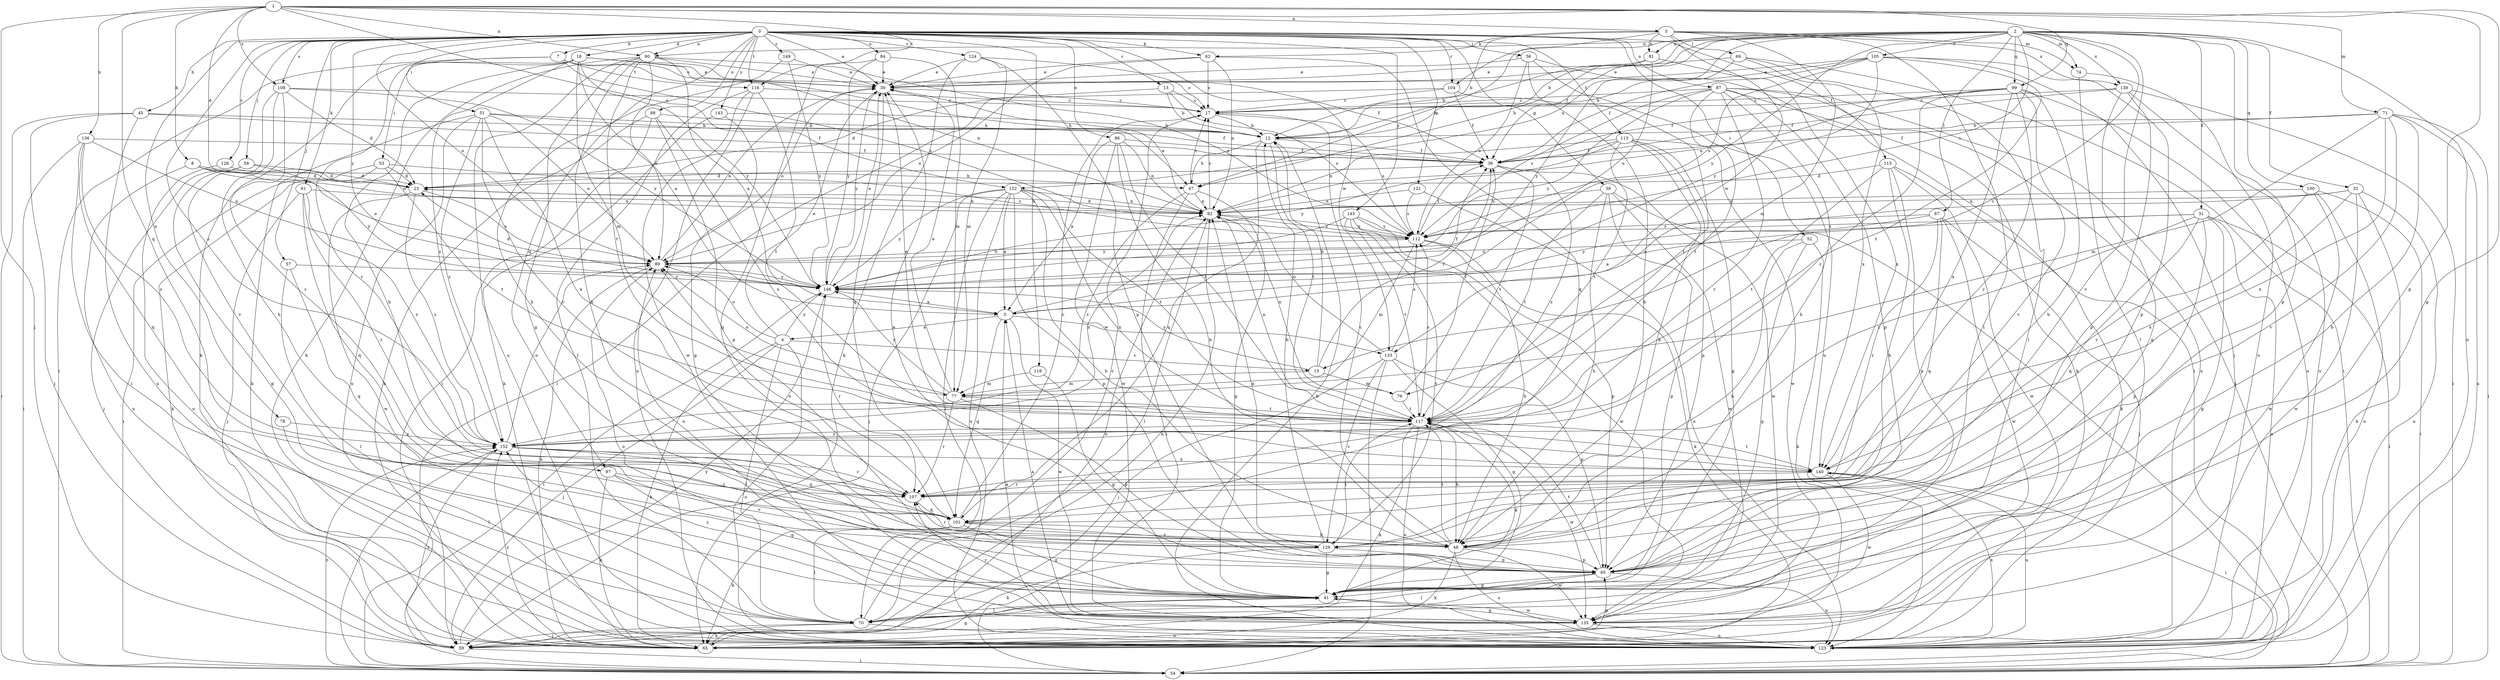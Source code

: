 strict digraph  {
0;
1;
2;
3;
4;
5;
7;
8;
12;
13;
15;
17;
18;
23;
30;
31;
32;
36;
38;
41;
45;
47;
48;
51;
52;
53;
54;
56;
57;
58;
59;
61;
62;
65;
67;
69;
70;
71;
74;
76;
77;
78;
80;
81;
82;
84;
86;
87;
88;
89;
95;
97;
99;
100;
101;
104;
105;
107;
108;
112;
113;
115;
116;
117;
118;
121;
122;
123;
124;
126;
129;
133;
135;
136;
138;
140;
143;
145;
146;
149;
152;
0 -> 7  [label=b];
0 -> 13  [label=c];
0 -> 18  [label=d];
0 -> 30  [label=e];
0 -> 38  [label=g];
0 -> 45  [label=h];
0 -> 51  [label=i];
0 -> 52  [label=i];
0 -> 56  [label=j];
0 -> 57  [label=j];
0 -> 58  [label=j];
0 -> 61  [label=k];
0 -> 62  [label=k];
0 -> 78  [label=n];
0 -> 80  [label=n];
0 -> 84  [label=o];
0 -> 86  [label=o];
0 -> 87  [label=o];
0 -> 88  [label=o];
0 -> 89  [label=o];
0 -> 97  [label=q];
0 -> 104  [label=r];
0 -> 108  [label=s];
0 -> 113  [label=t];
0 -> 115  [label=t];
0 -> 116  [label=t];
0 -> 118  [label=u];
0 -> 121  [label=u];
0 -> 124  [label=v];
0 -> 126  [label=v];
0 -> 133  [label=w];
0 -> 143  [label=y];
0 -> 145  [label=y];
0 -> 146  [label=y];
0 -> 149  [label=z];
0 -> 152  [label=z];
1 -> 3  [label=a];
1 -> 8  [label=b];
1 -> 23  [label=d];
1 -> 41  [label=g];
1 -> 59  [label=j];
1 -> 71  [label=m];
1 -> 80  [label=n];
1 -> 95  [label=p];
1 -> 97  [label=q];
1 -> 99  [label=q];
1 -> 108  [label=s];
1 -> 116  [label=t];
1 -> 122  [label=u];
1 -> 136  [label=x];
2 -> 12  [label=b];
2 -> 15  [label=c];
2 -> 31  [label=f];
2 -> 32  [label=f];
2 -> 36  [label=f];
2 -> 47  [label=h];
2 -> 67  [label=l];
2 -> 74  [label=m];
2 -> 80  [label=n];
2 -> 81  [label=n];
2 -> 95  [label=p];
2 -> 99  [label=q];
2 -> 100  [label=q];
2 -> 104  [label=r];
2 -> 105  [label=r];
2 -> 112  [label=s];
2 -> 122  [label=u];
2 -> 123  [label=u];
2 -> 129  [label=v];
2 -> 138  [label=x];
2 -> 146  [label=y];
3 -> 12  [label=b];
3 -> 47  [label=h];
3 -> 62  [label=k];
3 -> 69  [label=l];
3 -> 70  [label=l];
3 -> 74  [label=m];
3 -> 76  [label=m];
3 -> 81  [label=n];
3 -> 133  [label=w];
3 -> 138  [label=x];
4 -> 15  [label=c];
4 -> 30  [label=e];
4 -> 59  [label=j];
4 -> 65  [label=k];
4 -> 70  [label=l];
4 -> 89  [label=o];
4 -> 123  [label=u];
4 -> 146  [label=y];
5 -> 4  [label=a];
5 -> 36  [label=f];
5 -> 101  [label=q];
5 -> 133  [label=w];
5 -> 135  [label=w];
7 -> 30  [label=e];
7 -> 47  [label=h];
7 -> 53  [label=i];
7 -> 54  [label=i];
7 -> 112  [label=s];
7 -> 116  [label=t];
8 -> 23  [label=d];
8 -> 47  [label=h];
8 -> 82  [label=n];
8 -> 89  [label=o];
8 -> 123  [label=u];
12 -> 36  [label=f];
12 -> 47  [label=h];
12 -> 101  [label=q];
12 -> 117  [label=t];
13 -> 12  [label=b];
13 -> 17  [label=c];
13 -> 54  [label=i];
13 -> 112  [label=s];
15 -> 12  [label=b];
15 -> 36  [label=f];
15 -> 76  [label=m];
15 -> 77  [label=m];
15 -> 146  [label=y];
17 -> 12  [label=b];
17 -> 112  [label=s];
18 -> 5  [label=a];
18 -> 30  [label=e];
18 -> 36  [label=f];
18 -> 48  [label=h];
18 -> 65  [label=k];
18 -> 77  [label=m];
18 -> 82  [label=n];
18 -> 107  [label=r];
18 -> 146  [label=y];
18 -> 152  [label=z];
23 -> 82  [label=n];
23 -> 89  [label=o];
23 -> 135  [label=w];
23 -> 152  [label=z];
30 -> 17  [label=c];
30 -> 89  [label=o];
30 -> 101  [label=q];
30 -> 146  [label=y];
31 -> 5  [label=a];
31 -> 41  [label=g];
31 -> 54  [label=i];
31 -> 95  [label=p];
31 -> 101  [label=q];
31 -> 112  [label=s];
31 -> 123  [label=u];
31 -> 152  [label=z];
32 -> 5  [label=a];
32 -> 65  [label=k];
32 -> 82  [label=n];
32 -> 123  [label=u];
32 -> 135  [label=w];
32 -> 140  [label=x];
36 -> 23  [label=d];
36 -> 117  [label=t];
36 -> 135  [label=w];
36 -> 152  [label=z];
38 -> 41  [label=g];
38 -> 48  [label=h];
38 -> 54  [label=i];
38 -> 82  [label=n];
38 -> 117  [label=t];
38 -> 135  [label=w];
41 -> 70  [label=l];
41 -> 135  [label=w];
41 -> 152  [label=z];
45 -> 12  [label=b];
45 -> 36  [label=f];
45 -> 54  [label=i];
45 -> 59  [label=j];
45 -> 123  [label=u];
47 -> 17  [label=c];
47 -> 41  [label=g];
47 -> 54  [label=i];
47 -> 82  [label=n];
47 -> 152  [label=z];
48 -> 17  [label=c];
48 -> 65  [label=k];
48 -> 95  [label=p];
48 -> 117  [label=t];
48 -> 123  [label=u];
48 -> 135  [label=w];
51 -> 12  [label=b];
51 -> 36  [label=f];
51 -> 65  [label=k];
51 -> 89  [label=o];
51 -> 107  [label=r];
51 -> 123  [label=u];
51 -> 140  [label=x];
51 -> 152  [label=z];
52 -> 41  [label=g];
52 -> 48  [label=h];
52 -> 65  [label=k];
52 -> 89  [label=o];
53 -> 23  [label=d];
53 -> 54  [label=i];
53 -> 65  [label=k];
53 -> 112  [label=s];
53 -> 117  [label=t];
54 -> 152  [label=z];
56 -> 30  [label=e];
56 -> 48  [label=h];
56 -> 54  [label=i];
56 -> 112  [label=s];
56 -> 123  [label=u];
57 -> 70  [label=l];
57 -> 101  [label=q];
57 -> 146  [label=y];
58 -> 23  [label=d];
58 -> 41  [label=g];
58 -> 59  [label=j];
58 -> 146  [label=y];
59 -> 41  [label=g];
59 -> 54  [label=i];
59 -> 82  [label=n];
59 -> 146  [label=y];
59 -> 152  [label=z];
61 -> 59  [label=j];
61 -> 82  [label=n];
61 -> 101  [label=q];
61 -> 107  [label=r];
61 -> 152  [label=z];
62 -> 17  [label=c];
62 -> 30  [label=e];
62 -> 82  [label=n];
62 -> 89  [label=o];
62 -> 101  [label=q];
65 -> 82  [label=n];
65 -> 95  [label=p];
65 -> 152  [label=z];
67 -> 59  [label=j];
67 -> 101  [label=q];
67 -> 107  [label=r];
67 -> 112  [label=s];
67 -> 135  [label=w];
67 -> 146  [label=y];
69 -> 30  [label=e];
69 -> 54  [label=i];
69 -> 70  [label=l];
69 -> 140  [label=x];
69 -> 146  [label=y];
70 -> 17  [label=c];
70 -> 59  [label=j];
70 -> 65  [label=k];
70 -> 123  [label=u];
71 -> 12  [label=b];
71 -> 36  [label=f];
71 -> 48  [label=h];
71 -> 54  [label=i];
71 -> 77  [label=m];
71 -> 123  [label=u];
71 -> 129  [label=v];
71 -> 140  [label=x];
74 -> 70  [label=l];
74 -> 123  [label=u];
76 -> 36  [label=f];
76 -> 82  [label=n];
76 -> 117  [label=t];
77 -> 30  [label=e];
77 -> 89  [label=o];
77 -> 95  [label=p];
77 -> 107  [label=r];
77 -> 117  [label=t];
77 -> 146  [label=y];
78 -> 70  [label=l];
78 -> 152  [label=z];
80 -> 5  [label=a];
80 -> 30  [label=e];
80 -> 41  [label=g];
80 -> 48  [label=h];
80 -> 65  [label=k];
80 -> 89  [label=o];
80 -> 112  [label=s];
80 -> 117  [label=t];
80 -> 123  [label=u];
81 -> 12  [label=b];
81 -> 30  [label=e];
81 -> 89  [label=o];
81 -> 140  [label=x];
82 -> 17  [label=c];
82 -> 23  [label=d];
82 -> 30  [label=e];
82 -> 70  [label=l];
82 -> 112  [label=s];
84 -> 30  [label=e];
84 -> 41  [label=g];
84 -> 77  [label=m];
84 -> 146  [label=y];
86 -> 5  [label=a];
86 -> 36  [label=f];
86 -> 48  [label=h];
86 -> 82  [label=n];
86 -> 117  [label=t];
86 -> 135  [label=w];
87 -> 17  [label=c];
87 -> 48  [label=h];
87 -> 54  [label=i];
87 -> 65  [label=k];
87 -> 95  [label=p];
87 -> 107  [label=r];
87 -> 112  [label=s];
87 -> 117  [label=t];
87 -> 123  [label=u];
87 -> 146  [label=y];
88 -> 12  [label=b];
88 -> 59  [label=j];
88 -> 65  [label=k];
88 -> 95  [label=p];
88 -> 140  [label=x];
89 -> 30  [label=e];
89 -> 65  [label=k];
89 -> 146  [label=y];
95 -> 30  [label=e];
95 -> 41  [label=g];
95 -> 70  [label=l];
95 -> 89  [label=o];
95 -> 117  [label=t];
95 -> 123  [label=u];
97 -> 41  [label=g];
97 -> 65  [label=k];
97 -> 107  [label=r];
97 -> 129  [label=v];
99 -> 17  [label=c];
99 -> 36  [label=f];
99 -> 48  [label=h];
99 -> 82  [label=n];
99 -> 107  [label=r];
99 -> 123  [label=u];
99 -> 129  [label=v];
99 -> 140  [label=x];
99 -> 152  [label=z];
100 -> 54  [label=i];
100 -> 82  [label=n];
100 -> 107  [label=r];
100 -> 123  [label=u];
100 -> 135  [label=w];
101 -> 17  [label=c];
101 -> 41  [label=g];
101 -> 48  [label=h];
101 -> 65  [label=k];
101 -> 70  [label=l];
101 -> 89  [label=o];
101 -> 129  [label=v];
104 -> 17  [label=c];
104 -> 23  [label=d];
104 -> 36  [label=f];
104 -> 117  [label=t];
105 -> 12  [label=b];
105 -> 30  [label=e];
105 -> 36  [label=f];
105 -> 59  [label=j];
105 -> 95  [label=p];
105 -> 112  [label=s];
105 -> 117  [label=t];
105 -> 146  [label=y];
107 -> 101  [label=q];
108 -> 17  [label=c];
108 -> 23  [label=d];
108 -> 48  [label=h];
108 -> 107  [label=r];
108 -> 129  [label=v];
108 -> 146  [label=y];
112 -> 36  [label=f];
112 -> 48  [label=h];
112 -> 65  [label=k];
112 -> 77  [label=m];
112 -> 82  [label=n];
112 -> 89  [label=o];
113 -> 36  [label=f];
113 -> 41  [label=g];
113 -> 48  [label=h];
113 -> 82  [label=n];
113 -> 95  [label=p];
113 -> 117  [label=t];
113 -> 135  [label=w];
113 -> 146  [label=y];
115 -> 23  [label=d];
115 -> 48  [label=h];
115 -> 65  [label=k];
115 -> 95  [label=p];
115 -> 117  [label=t];
115 -> 135  [label=w];
116 -> 17  [label=c];
116 -> 70  [label=l];
116 -> 117  [label=t];
116 -> 123  [label=u];
116 -> 135  [label=w];
117 -> 30  [label=e];
117 -> 41  [label=g];
117 -> 48  [label=h];
117 -> 65  [label=k];
117 -> 82  [label=n];
117 -> 112  [label=s];
117 -> 123  [label=u];
117 -> 135  [label=w];
117 -> 152  [label=z];
118 -> 41  [label=g];
118 -> 77  [label=m];
121 -> 82  [label=n];
121 -> 112  [label=s];
121 -> 123  [label=u];
122 -> 5  [label=a];
122 -> 48  [label=h];
122 -> 59  [label=j];
122 -> 70  [label=l];
122 -> 82  [label=n];
122 -> 95  [label=p];
122 -> 117  [label=t];
122 -> 123  [label=u];
122 -> 140  [label=x];
122 -> 146  [label=y];
123 -> 5  [label=a];
123 -> 12  [label=b];
123 -> 140  [label=x];
124 -> 17  [label=c];
124 -> 30  [label=e];
124 -> 65  [label=k];
124 -> 77  [label=m];
124 -> 95  [label=p];
126 -> 23  [label=d];
126 -> 123  [label=u];
129 -> 12  [label=b];
129 -> 41  [label=g];
129 -> 65  [label=k];
129 -> 82  [label=n];
129 -> 95  [label=p];
129 -> 107  [label=r];
129 -> 117  [label=t];
133 -> 41  [label=g];
133 -> 54  [label=i];
133 -> 59  [label=j];
133 -> 82  [label=n];
133 -> 95  [label=p];
133 -> 112  [label=s];
133 -> 129  [label=v];
135 -> 5  [label=a];
135 -> 41  [label=g];
135 -> 89  [label=o];
135 -> 107  [label=r];
135 -> 123  [label=u];
136 -> 36  [label=f];
136 -> 54  [label=i];
136 -> 70  [label=l];
136 -> 89  [label=o];
136 -> 101  [label=q];
136 -> 152  [label=z];
138 -> 17  [label=c];
138 -> 36  [label=f];
138 -> 41  [label=g];
138 -> 54  [label=i];
138 -> 95  [label=p];
138 -> 123  [label=u];
140 -> 54  [label=i];
140 -> 107  [label=r];
140 -> 117  [label=t];
140 -> 123  [label=u];
140 -> 135  [label=w];
143 -> 12  [label=b];
143 -> 41  [label=g];
143 -> 65  [label=k];
145 -> 95  [label=p];
145 -> 112  [label=s];
145 -> 117  [label=t];
145 -> 129  [label=v];
145 -> 135  [label=w];
145 -> 146  [label=y];
146 -> 5  [label=a];
146 -> 23  [label=d];
146 -> 30  [label=e];
146 -> 54  [label=i];
146 -> 107  [label=r];
149 -> 30  [label=e];
149 -> 48  [label=h];
149 -> 146  [label=y];
152 -> 54  [label=i];
152 -> 82  [label=n];
152 -> 89  [label=o];
152 -> 101  [label=q];
152 -> 107  [label=r];
152 -> 140  [label=x];
}
